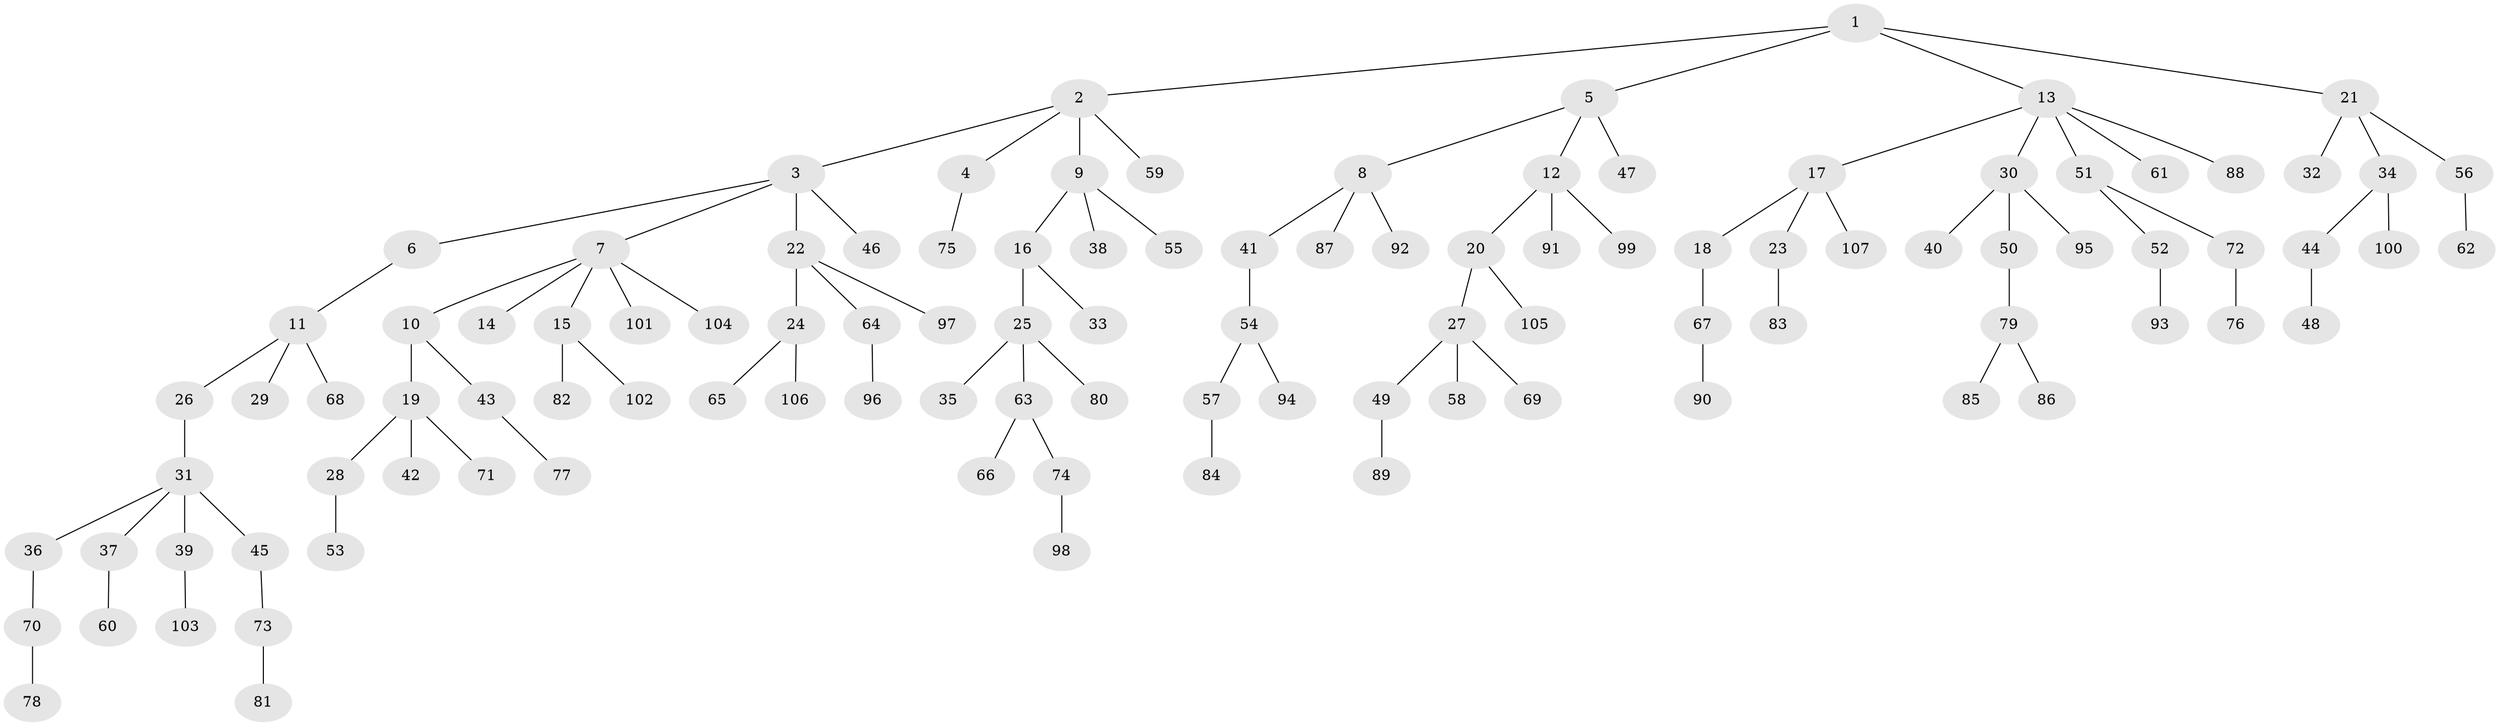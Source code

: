 // Generated by graph-tools (version 1.1) at 2025/15/03/09/25 04:15:21]
// undirected, 107 vertices, 106 edges
graph export_dot {
graph [start="1"]
  node [color=gray90,style=filled];
  1;
  2;
  3;
  4;
  5;
  6;
  7;
  8;
  9;
  10;
  11;
  12;
  13;
  14;
  15;
  16;
  17;
  18;
  19;
  20;
  21;
  22;
  23;
  24;
  25;
  26;
  27;
  28;
  29;
  30;
  31;
  32;
  33;
  34;
  35;
  36;
  37;
  38;
  39;
  40;
  41;
  42;
  43;
  44;
  45;
  46;
  47;
  48;
  49;
  50;
  51;
  52;
  53;
  54;
  55;
  56;
  57;
  58;
  59;
  60;
  61;
  62;
  63;
  64;
  65;
  66;
  67;
  68;
  69;
  70;
  71;
  72;
  73;
  74;
  75;
  76;
  77;
  78;
  79;
  80;
  81;
  82;
  83;
  84;
  85;
  86;
  87;
  88;
  89;
  90;
  91;
  92;
  93;
  94;
  95;
  96;
  97;
  98;
  99;
  100;
  101;
  102;
  103;
  104;
  105;
  106;
  107;
  1 -- 2;
  1 -- 5;
  1 -- 13;
  1 -- 21;
  2 -- 3;
  2 -- 4;
  2 -- 9;
  2 -- 59;
  3 -- 6;
  3 -- 7;
  3 -- 22;
  3 -- 46;
  4 -- 75;
  5 -- 8;
  5 -- 12;
  5 -- 47;
  6 -- 11;
  7 -- 10;
  7 -- 14;
  7 -- 15;
  7 -- 101;
  7 -- 104;
  8 -- 41;
  8 -- 87;
  8 -- 92;
  9 -- 16;
  9 -- 38;
  9 -- 55;
  10 -- 19;
  10 -- 43;
  11 -- 26;
  11 -- 29;
  11 -- 68;
  12 -- 20;
  12 -- 91;
  12 -- 99;
  13 -- 17;
  13 -- 30;
  13 -- 51;
  13 -- 61;
  13 -- 88;
  15 -- 82;
  15 -- 102;
  16 -- 25;
  16 -- 33;
  17 -- 18;
  17 -- 23;
  17 -- 107;
  18 -- 67;
  19 -- 28;
  19 -- 42;
  19 -- 71;
  20 -- 27;
  20 -- 105;
  21 -- 32;
  21 -- 34;
  21 -- 56;
  22 -- 24;
  22 -- 64;
  22 -- 97;
  23 -- 83;
  24 -- 65;
  24 -- 106;
  25 -- 35;
  25 -- 63;
  25 -- 80;
  26 -- 31;
  27 -- 49;
  27 -- 58;
  27 -- 69;
  28 -- 53;
  30 -- 40;
  30 -- 50;
  30 -- 95;
  31 -- 36;
  31 -- 37;
  31 -- 39;
  31 -- 45;
  34 -- 44;
  34 -- 100;
  36 -- 70;
  37 -- 60;
  39 -- 103;
  41 -- 54;
  43 -- 77;
  44 -- 48;
  45 -- 73;
  49 -- 89;
  50 -- 79;
  51 -- 52;
  51 -- 72;
  52 -- 93;
  54 -- 57;
  54 -- 94;
  56 -- 62;
  57 -- 84;
  63 -- 66;
  63 -- 74;
  64 -- 96;
  67 -- 90;
  70 -- 78;
  72 -- 76;
  73 -- 81;
  74 -- 98;
  79 -- 85;
  79 -- 86;
}
